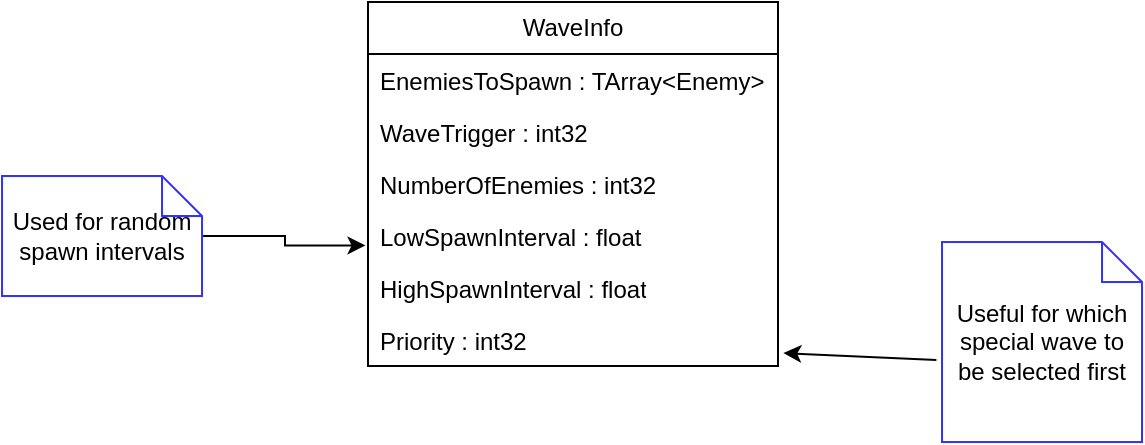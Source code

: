 <mxfile version="23.0.2" type="device">
  <diagram name="Page-1" id="gs7T1FptxhziFKKdWrkF">
    <mxGraphModel dx="1430" dy="830" grid="1" gridSize="10" guides="1" tooltips="1" connect="1" arrows="1" fold="1" page="1" pageScale="1" pageWidth="850" pageHeight="1100" math="0" shadow="0">
      <root>
        <mxCell id="0" />
        <mxCell id="1" parent="0" />
        <mxCell id="z43PwPkk5c5M_sg6hUyl-8" value="WaveInfo" style="swimlane;fontStyle=0;childLayout=stackLayout;horizontal=1;startSize=26;fillColor=none;horizontalStack=0;resizeParent=1;resizeParentMax=0;resizeLast=0;collapsible=1;marginBottom=0;whiteSpace=wrap;html=1;" vertex="1" parent="1">
          <mxGeometry x="323" y="20" width="205" height="182" as="geometry" />
        </mxCell>
        <mxCell id="z43PwPkk5c5M_sg6hUyl-9" value="EnemiesToSpawn : TArray&amp;lt;Enemy&amp;gt;" style="text;strokeColor=none;fillColor=none;align=left;verticalAlign=top;spacingLeft=4;spacingRight=4;overflow=hidden;rotatable=0;points=[[0,0.5],[1,0.5]];portConstraint=eastwest;whiteSpace=wrap;html=1;" vertex="1" parent="z43PwPkk5c5M_sg6hUyl-8">
          <mxGeometry y="26" width="205" height="26" as="geometry" />
        </mxCell>
        <mxCell id="z43PwPkk5c5M_sg6hUyl-10" value="WaveTrigger : int32" style="text;strokeColor=none;fillColor=none;align=left;verticalAlign=top;spacingLeft=4;spacingRight=4;overflow=hidden;rotatable=0;points=[[0,0.5],[1,0.5]];portConstraint=eastwest;whiteSpace=wrap;html=1;" vertex="1" parent="z43PwPkk5c5M_sg6hUyl-8">
          <mxGeometry y="52" width="205" height="26" as="geometry" />
        </mxCell>
        <mxCell id="z43PwPkk5c5M_sg6hUyl-11" value="NumberOfEnemies : int32" style="text;strokeColor=none;fillColor=none;align=left;verticalAlign=top;spacingLeft=4;spacingRight=4;overflow=hidden;rotatable=0;points=[[0,0.5],[1,0.5]];portConstraint=eastwest;whiteSpace=wrap;html=1;" vertex="1" parent="z43PwPkk5c5M_sg6hUyl-8">
          <mxGeometry y="78" width="205" height="26" as="geometry" />
        </mxCell>
        <mxCell id="z43PwPkk5c5M_sg6hUyl-12" value="LowSpawnInterval : float" style="text;strokeColor=none;fillColor=none;align=left;verticalAlign=top;spacingLeft=4;spacingRight=4;overflow=hidden;rotatable=0;points=[[0,0.5],[1,0.5]];portConstraint=eastwest;whiteSpace=wrap;html=1;" vertex="1" parent="z43PwPkk5c5M_sg6hUyl-8">
          <mxGeometry y="104" width="205" height="26" as="geometry" />
        </mxCell>
        <mxCell id="z43PwPkk5c5M_sg6hUyl-13" value="HighSpawnInterval : float" style="text;strokeColor=none;fillColor=none;align=left;verticalAlign=top;spacingLeft=4;spacingRight=4;overflow=hidden;rotatable=0;points=[[0,0.5],[1,0.5]];portConstraint=eastwest;whiteSpace=wrap;html=1;" vertex="1" parent="z43PwPkk5c5M_sg6hUyl-8">
          <mxGeometry y="130" width="205" height="26" as="geometry" />
        </mxCell>
        <mxCell id="z43PwPkk5c5M_sg6hUyl-19" value="Priority : int32" style="text;strokeColor=none;fillColor=none;align=left;verticalAlign=top;spacingLeft=4;spacingRight=4;overflow=hidden;rotatable=0;points=[[0,0.5],[1,0.5]];portConstraint=eastwest;whiteSpace=wrap;html=1;" vertex="1" parent="z43PwPkk5c5M_sg6hUyl-8">
          <mxGeometry y="156" width="205" height="26" as="geometry" />
        </mxCell>
        <mxCell id="z43PwPkk5c5M_sg6hUyl-15" value="" style="edgeStyle=orthogonalEdgeStyle;rounded=0;orthogonalLoop=1;jettySize=auto;html=1;entryX=-0.006;entryY=0.682;entryDx=0;entryDy=0;entryPerimeter=0;" edge="1" parent="1" source="z43PwPkk5c5M_sg6hUyl-14" target="z43PwPkk5c5M_sg6hUyl-12">
          <mxGeometry relative="1" as="geometry" />
        </mxCell>
        <mxCell id="z43PwPkk5c5M_sg6hUyl-14" value="Used for random spawn intervals" style="shape=note;size=20;whiteSpace=wrap;html=1;strokeColor=#3333FF;" vertex="1" parent="1">
          <mxGeometry x="140" y="107" width="100" height="60" as="geometry" />
        </mxCell>
        <mxCell id="z43PwPkk5c5M_sg6hUyl-16" value="Useful for which special wave to be selected first" style="shape=note;size=20;whiteSpace=wrap;html=1;strokeColor=#3333FF;" vertex="1" parent="1">
          <mxGeometry x="610" y="140" width="100" height="100" as="geometry" />
        </mxCell>
        <mxCell id="z43PwPkk5c5M_sg6hUyl-20" value="" style="endArrow=classic;html=1;rounded=0;exitX=-0.028;exitY=0.59;exitDx=0;exitDy=0;exitPerimeter=0;entryX=1.013;entryY=0.751;entryDx=0;entryDy=0;entryPerimeter=0;" edge="1" parent="1" source="z43PwPkk5c5M_sg6hUyl-16" target="z43PwPkk5c5M_sg6hUyl-19">
          <mxGeometry width="50" height="50" relative="1" as="geometry">
            <mxPoint x="560" y="200" as="sourcePoint" />
            <mxPoint x="530" y="189" as="targetPoint" />
          </mxGeometry>
        </mxCell>
      </root>
    </mxGraphModel>
  </diagram>
</mxfile>
